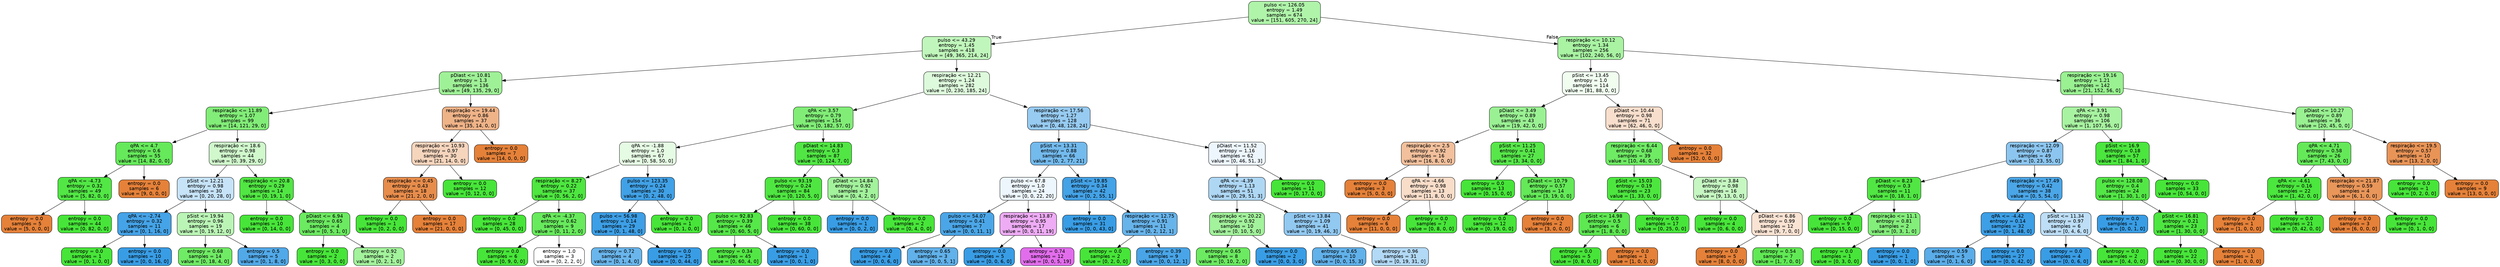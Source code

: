 digraph Tree {
node [shape=box, style="filled, rounded", color="black", fontname="helvetica"] ;
edge [fontname="helvetica"] ;
0 [label="pulso <= 126.05\nentropy = 1.49\nsamples = 674\nvalue = [151, 605, 270, 24]", fillcolor="#b0f4aa"] ;
1 [label="pulso <= 43.29\nentropy = 1.45\nsamples = 418\nvalue = [49, 365, 214, 24]", fillcolor="#c0f6bb"] ;
0 -> 1 [labeldistance=2.5, labelangle=45, headlabel="True"] ;
2 [label="pDiast <= 10.81\nentropy = 1.3\nsamples = 136\nvalue = [49, 135, 29, 0]", fillcolor="#9ff197"] ;
1 -> 2 ;
3 [label="respiração <= 11.89\nentropy = 1.07\nsamples = 99\nvalue = [14, 121, 29, 0]", fillcolor="#82ed78"] ;
2 -> 3 ;
4 [label="qPA <= 4.7\nentropy = 0.6\nsamples = 55\nvalue = [14, 82, 0, 0]", fillcolor="#66e95b"] ;
3 -> 4 ;
5 [label="qPA <= -4.73\nentropy = 0.32\nsamples = 49\nvalue = [5, 82, 0, 0]", fillcolor="#52e745"] ;
4 -> 5 ;
6 [label="entropy = 0.0\nsamples = 5\nvalue = [5, 0, 0, 0]", fillcolor="#e58139"] ;
5 -> 6 ;
7 [label="entropy = 0.0\nsamples = 44\nvalue = [0, 82, 0, 0]", fillcolor="#47e539"] ;
5 -> 7 ;
8 [label="entropy = 0.0\nsamples = 6\nvalue = [9, 0, 0, 0]", fillcolor="#e58139"] ;
4 -> 8 ;
9 [label="respiração <= 18.6\nentropy = 0.98\nsamples = 44\nvalue = [0, 39, 29, 0]", fillcolor="#d0f8cc"] ;
3 -> 9 ;
10 [label="pSist <= 12.21\nentropy = 0.98\nsamples = 30\nvalue = [0, 20, 28, 0]", fillcolor="#c6e3f8"] ;
9 -> 10 ;
11 [label="qPA <= -2.74\nentropy = 0.32\nsamples = 11\nvalue = [0, 1, 16, 0]", fillcolor="#45a3e7"] ;
10 -> 11 ;
12 [label="entropy = 0.0\nsamples = 1\nvalue = [0, 1, 0, 0]", fillcolor="#47e539"] ;
11 -> 12 ;
13 [label="entropy = 0.0\nsamples = 10\nvalue = [0, 0, 16, 0]", fillcolor="#399de5"] ;
11 -> 13 ;
14 [label="pSist <= 19.94\nentropy = 0.96\nsamples = 19\nvalue = [0, 19, 12, 0]", fillcolor="#bbf5b6"] ;
10 -> 14 ;
15 [label="entropy = 0.68\nsamples = 14\nvalue = [0, 18, 4, 0]", fillcolor="#70eb65"] ;
14 -> 15 ;
16 [label="entropy = 0.5\nsamples = 5\nvalue = [0, 1, 8, 0]", fillcolor="#52a9e8"] ;
14 -> 16 ;
17 [label="respiração <= 20.8\nentropy = 0.29\nsamples = 14\nvalue = [0, 19, 1, 0]", fillcolor="#51e643"] ;
9 -> 17 ;
18 [label="entropy = 0.0\nsamples = 10\nvalue = [0, 14, 0, 0]", fillcolor="#47e539"] ;
17 -> 18 ;
19 [label="pDiast <= 6.94\nentropy = 0.65\nsamples = 4\nvalue = [0, 5, 1, 0]", fillcolor="#6cea61"] ;
17 -> 19 ;
20 [label="entropy = 0.0\nsamples = 2\nvalue = [0, 3, 0, 0]", fillcolor="#47e539"] ;
19 -> 20 ;
21 [label="entropy = 0.92\nsamples = 2\nvalue = [0, 2, 1, 0]", fillcolor="#a3f29c"] ;
19 -> 21 ;
22 [label="respiração <= 19.44\nentropy = 0.86\nsamples = 37\nvalue = [35, 14, 0, 0]", fillcolor="#efb388"] ;
2 -> 22 ;
23 [label="respiração <= 10.93\nentropy = 0.97\nsamples = 30\nvalue = [21, 14, 0, 0]", fillcolor="#f6d5bd"] ;
22 -> 23 ;
24 [label="respiração <= 0.45\nentropy = 0.43\nsamples = 18\nvalue = [21, 2, 0, 0]", fillcolor="#e78d4c"] ;
23 -> 24 ;
25 [label="entropy = 0.0\nsamples = 1\nvalue = [0, 2, 0, 0]", fillcolor="#47e539"] ;
24 -> 25 ;
26 [label="entropy = 0.0\nsamples = 17\nvalue = [21, 0, 0, 0]", fillcolor="#e58139"] ;
24 -> 26 ;
27 [label="entropy = 0.0\nsamples = 12\nvalue = [0, 12, 0, 0]", fillcolor="#47e539"] ;
23 -> 27 ;
28 [label="entropy = 0.0\nsamples = 7\nvalue = [14, 0, 0, 0]", fillcolor="#e58139"] ;
22 -> 28 ;
29 [label="respiração <= 12.21\nentropy = 1.24\nsamples = 282\nvalue = [0, 230, 185, 24]", fillcolor="#defadc"] ;
1 -> 29 ;
30 [label="qPA <= 3.57\nentropy = 0.79\nsamples = 154\nvalue = [0, 182, 57, 0]", fillcolor="#81ed77"] ;
29 -> 30 ;
31 [label="qPA <= -1.88\nentropy = 1.0\nsamples = 67\nvalue = [0, 58, 50, 0]", fillcolor="#e6fbe4"] ;
30 -> 31 ;
32 [label="respiração <= 8.27\nentropy = 0.22\nsamples = 37\nvalue = [0, 56, 2, 0]", fillcolor="#4ee640"] ;
31 -> 32 ;
33 [label="entropy = 0.0\nsamples = 28\nvalue = [0, 45, 0, 0]", fillcolor="#47e539"] ;
32 -> 33 ;
34 [label="qPA <= -4.37\nentropy = 0.62\nsamples = 9\nvalue = [0, 11, 2, 0]", fillcolor="#68ea5d"] ;
32 -> 34 ;
35 [label="entropy = 0.0\nsamples = 6\nvalue = [0, 9, 0, 0]", fillcolor="#47e539"] ;
34 -> 35 ;
36 [label="entropy = 1.0\nsamples = 3\nvalue = [0, 2, 2, 0]", fillcolor="#ffffff"] ;
34 -> 36 ;
37 [label="pulso <= 123.35\nentropy = 0.24\nsamples = 30\nvalue = [0, 2, 48, 0]", fillcolor="#41a1e6"] ;
31 -> 37 ;
38 [label="pulso <= 56.98\nentropy = 0.14\nsamples = 29\nvalue = [0, 1, 48, 0]", fillcolor="#3d9fe6"] ;
37 -> 38 ;
39 [label="entropy = 0.72\nsamples = 4\nvalue = [0, 1, 4, 0]", fillcolor="#6ab6ec"] ;
38 -> 39 ;
40 [label="entropy = 0.0\nsamples = 25\nvalue = [0, 0, 44, 0]", fillcolor="#399de5"] ;
38 -> 40 ;
41 [label="entropy = 0.0\nsamples = 1\nvalue = [0, 1, 0, 0]", fillcolor="#47e539"] ;
37 -> 41 ;
42 [label="pDiast <= 14.83\nentropy = 0.3\nsamples = 87\nvalue = [0, 124, 7, 0]", fillcolor="#51e644"] ;
30 -> 42 ;
43 [label="pulso <= 93.19\nentropy = 0.24\nsamples = 84\nvalue = [0, 120, 5, 0]", fillcolor="#4fe641"] ;
42 -> 43 ;
44 [label="pulso <= 92.83\nentropy = 0.39\nsamples = 46\nvalue = [0, 60, 5, 0]", fillcolor="#56e749"] ;
43 -> 44 ;
45 [label="entropy = 0.34\nsamples = 45\nvalue = [0, 60, 4, 0]", fillcolor="#53e746"] ;
44 -> 45 ;
46 [label="entropy = 0.0\nsamples = 1\nvalue = [0, 0, 1, 0]", fillcolor="#399de5"] ;
44 -> 46 ;
47 [label="entropy = 0.0\nsamples = 38\nvalue = [0, 60, 0, 0]", fillcolor="#47e539"] ;
43 -> 47 ;
48 [label="pDiast <= 14.84\nentropy = 0.92\nsamples = 3\nvalue = [0, 4, 2, 0]", fillcolor="#a3f29c"] ;
42 -> 48 ;
49 [label="entropy = 0.0\nsamples = 1\nvalue = [0, 0, 2, 0]", fillcolor="#399de5"] ;
48 -> 49 ;
50 [label="entropy = 0.0\nsamples = 2\nvalue = [0, 4, 0, 0]", fillcolor="#47e539"] ;
48 -> 50 ;
51 [label="respiração <= 17.56\nentropy = 1.27\nsamples = 128\nvalue = [0, 48, 128, 24]", fillcolor="#97cbf1"] ;
29 -> 51 ;
52 [label="pSist <= 13.31\nentropy = 0.88\nsamples = 66\nvalue = [0, 2, 77, 21]", fillcolor="#73baed"] ;
51 -> 52 ;
53 [label="pulso <= 67.8\nentropy = 1.0\nsamples = 24\nvalue = [0, 0, 22, 20]", fillcolor="#edf6fd"] ;
52 -> 53 ;
54 [label="pulso <= 54.07\nentropy = 0.41\nsamples = 7\nvalue = [0, 0, 11, 1]", fillcolor="#4ba6e7"] ;
53 -> 54 ;
55 [label="entropy = 0.0\nsamples = 4\nvalue = [0, 0, 6, 0]", fillcolor="#399de5"] ;
54 -> 55 ;
56 [label="entropy = 0.65\nsamples = 3\nvalue = [0, 0, 5, 1]", fillcolor="#61b1ea"] ;
54 -> 56 ;
57 [label="respiração <= 13.87\nentropy = 0.95\nsamples = 17\nvalue = [0, 0, 11, 19]", fillcolor="#eeacf4"] ;
53 -> 57 ;
58 [label="entropy = 0.0\nsamples = 5\nvalue = [0, 0, 6, 0]", fillcolor="#399de5"] ;
57 -> 58 ;
59 [label="entropy = 0.74\nsamples = 12\nvalue = [0, 0, 5, 19]", fillcolor="#e26dec"] ;
57 -> 59 ;
60 [label="pSist <= 19.85\nentropy = 0.34\nsamples = 42\nvalue = [0, 2, 55, 1]", fillcolor="#44a2e6"] ;
52 -> 60 ;
61 [label="entropy = 0.0\nsamples = 31\nvalue = [0, 0, 43, 0]", fillcolor="#399de5"] ;
60 -> 61 ;
62 [label="respiração <= 12.75\nentropy = 0.91\nsamples = 11\nvalue = [0, 2, 12, 1]", fillcolor="#67b4eb"] ;
60 -> 62 ;
63 [label="entropy = 0.0\nsamples = 2\nvalue = [0, 2, 0, 0]", fillcolor="#47e539"] ;
62 -> 63 ;
64 [label="entropy = 0.39\nsamples = 9\nvalue = [0, 0, 12, 1]", fillcolor="#49a5e7"] ;
62 -> 64 ;
65 [label="pDiast <= 11.52\nentropy = 1.16\nsamples = 62\nvalue = [0, 46, 51, 3]", fillcolor="#edf6fd"] ;
51 -> 65 ;
66 [label="qPA <= -4.39\nentropy = 1.13\nsamples = 51\nvalue = [0, 29, 51, 3]", fillcolor="#aed7f4"] ;
65 -> 66 ;
67 [label="respiração <= 20.22\nentropy = 0.92\nsamples = 10\nvalue = [0, 10, 5, 0]", fillcolor="#a3f29c"] ;
66 -> 67 ;
68 [label="entropy = 0.65\nsamples = 8\nvalue = [0, 10, 2, 0]", fillcolor="#6cea61"] ;
67 -> 68 ;
69 [label="entropy = 0.0\nsamples = 2\nvalue = [0, 0, 3, 0]", fillcolor="#399de5"] ;
67 -> 69 ;
70 [label="pSist <= 13.84\nentropy = 1.09\nsamples = 41\nvalue = [0, 19, 46, 3]", fillcolor="#92c9f1"] ;
66 -> 70 ;
71 [label="entropy = 0.65\nsamples = 10\nvalue = [0, 0, 15, 3]", fillcolor="#61b1ea"] ;
70 -> 71 ;
72 [label="entropy = 0.96\nsamples = 31\nvalue = [0, 19, 31, 0]", fillcolor="#b2d9f5"] ;
70 -> 72 ;
73 [label="entropy = 0.0\nsamples = 11\nvalue = [0, 17, 0, 0]", fillcolor="#47e539"] ;
65 -> 73 ;
74 [label="respiração <= 10.12\nentropy = 1.34\nsamples = 256\nvalue = [102, 240, 56, 0]", fillcolor="#a9f3a3"] ;
0 -> 74 [labeldistance=2.5, labelangle=-45, headlabel="False"] ;
75 [label="pSist <= 13.45\nentropy = 1.0\nsamples = 114\nvalue = [81, 88, 0, 0]", fillcolor="#f0fdef"] ;
74 -> 75 ;
76 [label="pDiast <= 3.49\nentropy = 0.89\nsamples = 43\nvalue = [19, 42, 0, 0]", fillcolor="#9af193"] ;
75 -> 76 ;
77 [label="respiração <= 2.5\nentropy = 0.92\nsamples = 16\nvalue = [16, 8, 0, 0]", fillcolor="#f2c09c"] ;
76 -> 77 ;
78 [label="entropy = 0.0\nsamples = 3\nvalue = [5, 0, 0, 0]", fillcolor="#e58139"] ;
77 -> 78 ;
79 [label="qPA <= -4.66\nentropy = 0.98\nsamples = 13\nvalue = [11, 8, 0, 0]", fillcolor="#f8ddc9"] ;
77 -> 79 ;
80 [label="entropy = 0.0\nsamples = 6\nvalue = [11, 0, 0, 0]", fillcolor="#e58139"] ;
79 -> 80 ;
81 [label="entropy = 0.0\nsamples = 7\nvalue = [0, 8, 0, 0]", fillcolor="#47e539"] ;
79 -> 81 ;
82 [label="pSist <= 11.25\nentropy = 0.41\nsamples = 27\nvalue = [3, 34, 0, 0]", fillcolor="#57e74a"] ;
76 -> 82 ;
83 [label="entropy = 0.0\nsamples = 13\nvalue = [0, 15, 0, 0]", fillcolor="#47e539"] ;
82 -> 83 ;
84 [label="pDiast <= 10.79\nentropy = 0.57\nsamples = 14\nvalue = [3, 19, 0, 0]", fillcolor="#64e958"] ;
82 -> 84 ;
85 [label="entropy = 0.0\nsamples = 12\nvalue = [0, 19, 0, 0]", fillcolor="#47e539"] ;
84 -> 85 ;
86 [label="entropy = 0.0\nsamples = 2\nvalue = [3, 0, 0, 0]", fillcolor="#e58139"] ;
84 -> 86 ;
87 [label="pDiast <= 10.44\nentropy = 0.98\nsamples = 71\nvalue = [62, 46, 0, 0]", fillcolor="#f8decc"] ;
75 -> 87 ;
88 [label="respiração <= 6.44\nentropy = 0.68\nsamples = 39\nvalue = [10, 46, 0, 0]", fillcolor="#6feb64"] ;
87 -> 88 ;
89 [label="pSist <= 15.03\nentropy = 0.19\nsamples = 23\nvalue = [1, 33, 0, 0]", fillcolor="#4de63f"] ;
88 -> 89 ;
90 [label="pSist <= 14.98\nentropy = 0.5\nsamples = 6\nvalue = [1, 8, 0, 0]", fillcolor="#5ee852"] ;
89 -> 90 ;
91 [label="entropy = 0.0\nsamples = 5\nvalue = [0, 8, 0, 0]", fillcolor="#47e539"] ;
90 -> 91 ;
92 [label="entropy = 0.0\nsamples = 1\nvalue = [1, 0, 0, 0]", fillcolor="#e58139"] ;
90 -> 92 ;
93 [label="entropy = 0.0\nsamples = 17\nvalue = [0, 25, 0, 0]", fillcolor="#47e539"] ;
89 -> 93 ;
94 [label="pDiast <= 3.84\nentropy = 0.98\nsamples = 16\nvalue = [9, 13, 0, 0]", fillcolor="#c6f7c2"] ;
88 -> 94 ;
95 [label="entropy = 0.0\nsamples = 4\nvalue = [0, 6, 0, 0]", fillcolor="#47e539"] ;
94 -> 95 ;
96 [label="pDiast <= 6.86\nentropy = 0.99\nsamples = 12\nvalue = [9, 7, 0, 0]", fillcolor="#f9e3d3"] ;
94 -> 96 ;
97 [label="entropy = 0.0\nsamples = 5\nvalue = [8, 0, 0, 0]", fillcolor="#e58139"] ;
96 -> 97 ;
98 [label="entropy = 0.54\nsamples = 7\nvalue = [1, 7, 0, 0]", fillcolor="#61e955"] ;
96 -> 98 ;
99 [label="entropy = 0.0\nsamples = 32\nvalue = [52, 0, 0, 0]", fillcolor="#e58139"] ;
87 -> 99 ;
100 [label="respiração <= 19.16\nentropy = 1.21\nsamples = 142\nvalue = [21, 152, 56, 0]", fillcolor="#99f191"] ;
74 -> 100 ;
101 [label="qPA <= 3.91\nentropy = 0.98\nsamples = 106\nvalue = [1, 107, 56, 0]", fillcolor="#a8f3a1"] ;
100 -> 101 ;
102 [label="respiração <= 12.09\nentropy = 0.87\nsamples = 49\nvalue = [0, 23, 55, 0]", fillcolor="#8cc6f0"] ;
101 -> 102 ;
103 [label="pDiast <= 8.23\nentropy = 0.3\nsamples = 11\nvalue = [0, 18, 1, 0]", fillcolor="#51e644"] ;
102 -> 103 ;
104 [label="entropy = 0.0\nsamples = 9\nvalue = [0, 15, 0, 0]", fillcolor="#47e539"] ;
103 -> 104 ;
105 [label="respiração <= 11.1\nentropy = 0.81\nsamples = 2\nvalue = [0, 3, 1, 0]", fillcolor="#84ee7b"] ;
103 -> 105 ;
106 [label="entropy = 0.0\nsamples = 1\nvalue = [0, 3, 0, 0]", fillcolor="#47e539"] ;
105 -> 106 ;
107 [label="entropy = 0.0\nsamples = 1\nvalue = [0, 0, 1, 0]", fillcolor="#399de5"] ;
105 -> 107 ;
108 [label="respiração <= 17.49\nentropy = 0.42\nsamples = 38\nvalue = [0, 5, 54, 0]", fillcolor="#4ba6e7"] ;
102 -> 108 ;
109 [label="qPA <= -4.42\nentropy = 0.14\nsamples = 32\nvalue = [0, 1, 48, 0]", fillcolor="#3d9fe6"] ;
108 -> 109 ;
110 [label="entropy = 0.59\nsamples = 5\nvalue = [0, 1, 6, 0]", fillcolor="#5aade9"] ;
109 -> 110 ;
111 [label="entropy = 0.0\nsamples = 27\nvalue = [0, 0, 42, 0]", fillcolor="#399de5"] ;
109 -> 111 ;
112 [label="pSist <= 11.34\nentropy = 0.97\nsamples = 6\nvalue = [0, 4, 6, 0]", fillcolor="#bddef6"] ;
108 -> 112 ;
113 [label="entropy = 0.0\nsamples = 4\nvalue = [0, 0, 6, 0]", fillcolor="#399de5"] ;
112 -> 113 ;
114 [label="entropy = 0.0\nsamples = 2\nvalue = [0, 4, 0, 0]", fillcolor="#47e539"] ;
112 -> 114 ;
115 [label="pSist <= 16.9\nentropy = 0.18\nsamples = 57\nvalue = [1, 84, 1, 0]", fillcolor="#4be63e"] ;
101 -> 115 ;
116 [label="pulso <= 128.08\nentropy = 0.4\nsamples = 24\nvalue = [1, 30, 1, 0]", fillcolor="#53e746"] ;
115 -> 116 ;
117 [label="entropy = 0.0\nsamples = 1\nvalue = [0, 0, 1, 0]", fillcolor="#399de5"] ;
116 -> 117 ;
118 [label="pSist <= 16.81\nentropy = 0.21\nsamples = 23\nvalue = [1, 30, 0, 0]", fillcolor="#4de640"] ;
116 -> 118 ;
119 [label="entropy = 0.0\nsamples = 22\nvalue = [0, 30, 0, 0]", fillcolor="#47e539"] ;
118 -> 119 ;
120 [label="entropy = 0.0\nsamples = 1\nvalue = [1, 0, 0, 0]", fillcolor="#e58139"] ;
118 -> 120 ;
121 [label="entropy = 0.0\nsamples = 33\nvalue = [0, 54, 0, 0]", fillcolor="#47e539"] ;
115 -> 121 ;
122 [label="pDiast <= 10.27\nentropy = 0.89\nsamples = 36\nvalue = [20, 45, 0, 0]", fillcolor="#99f191"] ;
100 -> 122 ;
123 [label="qPA <= 4.71\nentropy = 0.58\nsamples = 26\nvalue = [7, 43, 0, 0]", fillcolor="#65e959"] ;
122 -> 123 ;
124 [label="qPA <= -4.61\nentropy = 0.16\nsamples = 22\nvalue = [1, 42, 0, 0]", fillcolor="#4be63e"] ;
123 -> 124 ;
125 [label="entropy = 0.0\nsamples = 1\nvalue = [1, 0, 0, 0]", fillcolor="#e58139"] ;
124 -> 125 ;
126 [label="entropy = 0.0\nsamples = 21\nvalue = [0, 42, 0, 0]", fillcolor="#47e539"] ;
124 -> 126 ;
127 [label="respiração <= 21.87\nentropy = 0.59\nsamples = 4\nvalue = [6, 1, 0, 0]", fillcolor="#e9965a"] ;
123 -> 127 ;
128 [label="entropy = 0.0\nsamples = 3\nvalue = [6, 0, 0, 0]", fillcolor="#e58139"] ;
127 -> 128 ;
129 [label="entropy = 0.0\nsamples = 1\nvalue = [0, 1, 0, 0]", fillcolor="#47e539"] ;
127 -> 129 ;
130 [label="respiração <= 19.5\nentropy = 0.57\nsamples = 10\nvalue = [13, 2, 0, 0]", fillcolor="#e99457"] ;
122 -> 130 ;
131 [label="entropy = 0.0\nsamples = 1\nvalue = [0, 2, 0, 0]", fillcolor="#47e539"] ;
130 -> 131 ;
132 [label="entropy = 0.0\nsamples = 9\nvalue = [13, 0, 0, 0]", fillcolor="#e58139"] ;
130 -> 132 ;
}
